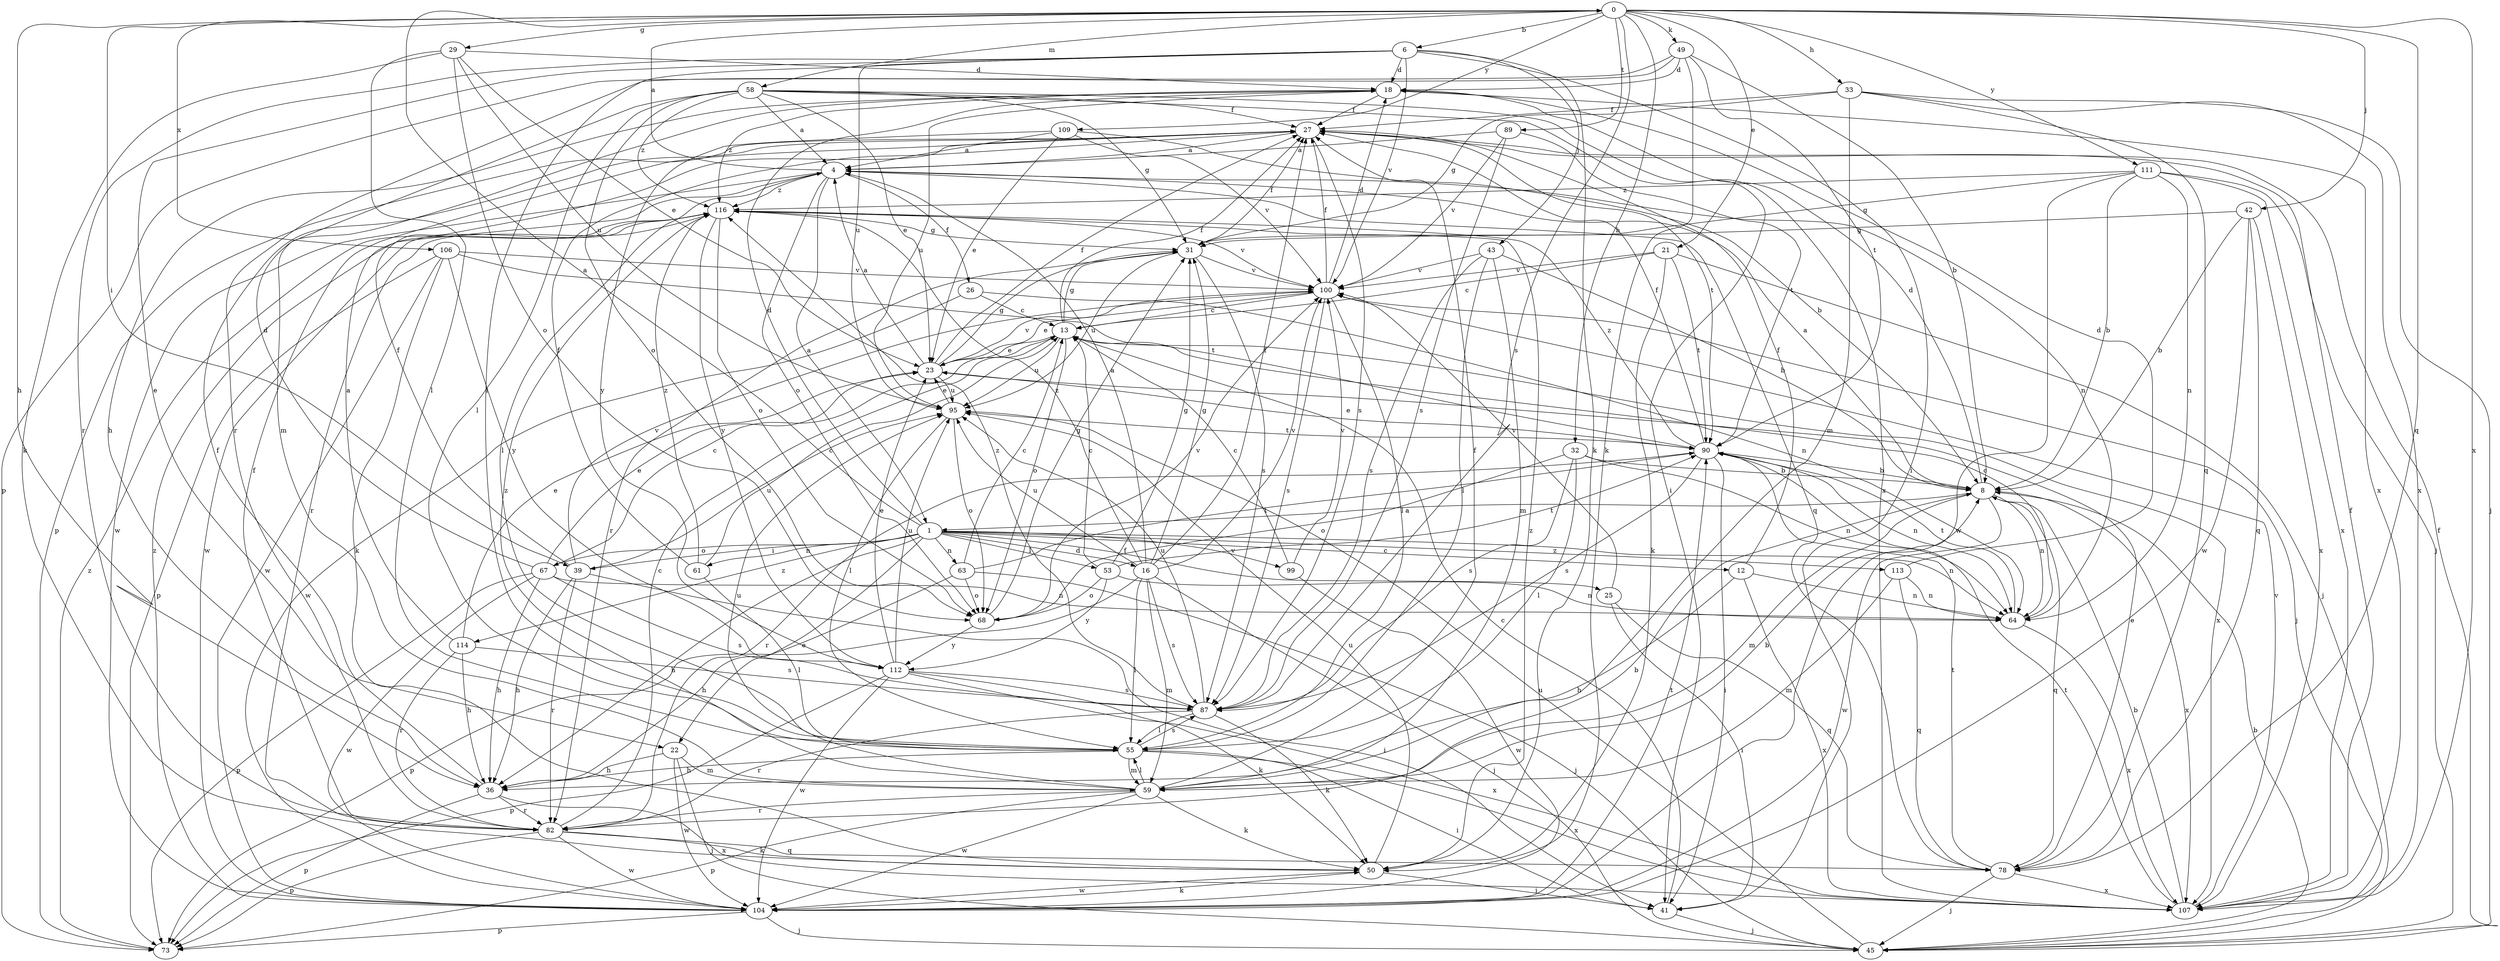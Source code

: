 strict digraph  {
0;
1;
4;
6;
8;
12;
13;
16;
18;
21;
22;
23;
25;
26;
27;
29;
31;
32;
33;
36;
39;
41;
42;
43;
45;
49;
50;
53;
55;
58;
59;
61;
63;
64;
67;
68;
73;
78;
82;
87;
89;
90;
95;
99;
100;
104;
106;
107;
109;
111;
112;
113;
114;
116;
0 -> 6  [label=b];
0 -> 21  [label=e];
0 -> 29  [label=g];
0 -> 32  [label=h];
0 -> 33  [label=h];
0 -> 36  [label=h];
0 -> 39  [label=i];
0 -> 42  [label=j];
0 -> 49  [label=k];
0 -> 58  [label=m];
0 -> 78  [label=q];
0 -> 87  [label=s];
0 -> 89  [label=t];
0 -> 106  [label=x];
0 -> 107  [label=x];
0 -> 109  [label=y];
0 -> 111  [label=y];
1 -> 0  [label=a];
1 -> 12  [label=c];
1 -> 16  [label=d];
1 -> 18  [label=d];
1 -> 22  [label=e];
1 -> 25  [label=f];
1 -> 36  [label=h];
1 -> 39  [label=i];
1 -> 53  [label=l];
1 -> 61  [label=n];
1 -> 63  [label=n];
1 -> 64  [label=n];
1 -> 67  [label=o];
1 -> 99  [label=v];
1 -> 113  [label=z];
1 -> 114  [label=z];
4 -> 0  [label=a];
4 -> 1  [label=a];
4 -> 26  [label=f];
4 -> 55  [label=l];
4 -> 64  [label=n];
4 -> 68  [label=o];
4 -> 78  [label=q];
4 -> 104  [label=w];
4 -> 116  [label=z];
6 -> 18  [label=d];
6 -> 22  [label=e];
6 -> 41  [label=i];
6 -> 43  [label=j];
6 -> 50  [label=k];
6 -> 55  [label=l];
6 -> 82  [label=r];
6 -> 95  [label=u];
6 -> 100  [label=v];
8 -> 1  [label=a];
8 -> 4  [label=a];
8 -> 18  [label=d];
8 -> 59  [label=m];
8 -> 64  [label=n];
8 -> 78  [label=q];
8 -> 104  [label=w];
8 -> 107  [label=x];
12 -> 27  [label=f];
12 -> 36  [label=h];
12 -> 64  [label=n];
12 -> 107  [label=x];
13 -> 23  [label=e];
13 -> 27  [label=f];
13 -> 31  [label=g];
13 -> 68  [label=o];
13 -> 95  [label=u];
13 -> 107  [label=x];
16 -> 4  [label=a];
16 -> 27  [label=f];
16 -> 31  [label=g];
16 -> 45  [label=j];
16 -> 55  [label=l];
16 -> 59  [label=m];
16 -> 73  [label=p];
16 -> 87  [label=s];
16 -> 95  [label=u];
16 -> 100  [label=v];
16 -> 116  [label=z];
18 -> 27  [label=f];
18 -> 36  [label=h];
18 -> 95  [label=u];
18 -> 107  [label=x];
18 -> 116  [label=z];
21 -> 13  [label=c];
21 -> 45  [label=j];
21 -> 50  [label=k];
21 -> 90  [label=t];
21 -> 100  [label=v];
22 -> 36  [label=h];
22 -> 45  [label=j];
22 -> 59  [label=m];
22 -> 104  [label=w];
23 -> 4  [label=a];
23 -> 27  [label=f];
23 -> 31  [label=g];
23 -> 95  [label=u];
23 -> 100  [label=v];
25 -> 41  [label=i];
25 -> 78  [label=q];
25 -> 100  [label=v];
26 -> 13  [label=c];
26 -> 64  [label=n];
26 -> 104  [label=w];
27 -> 4  [label=a];
27 -> 73  [label=p];
27 -> 87  [label=s];
27 -> 90  [label=t];
29 -> 18  [label=d];
29 -> 23  [label=e];
29 -> 50  [label=k];
29 -> 55  [label=l];
29 -> 68  [label=o];
29 -> 95  [label=u];
31 -> 27  [label=f];
31 -> 82  [label=r];
31 -> 87  [label=s];
31 -> 95  [label=u];
31 -> 100  [label=v];
32 -> 8  [label=b];
32 -> 55  [label=l];
32 -> 64  [label=n];
32 -> 68  [label=o];
32 -> 87  [label=s];
33 -> 27  [label=f];
33 -> 31  [label=g];
33 -> 45  [label=j];
33 -> 59  [label=m];
33 -> 78  [label=q];
33 -> 107  [label=x];
36 -> 27  [label=f];
36 -> 73  [label=p];
36 -> 82  [label=r];
36 -> 107  [label=x];
39 -> 27  [label=f];
39 -> 36  [label=h];
39 -> 41  [label=i];
39 -> 82  [label=r];
39 -> 95  [label=u];
39 -> 100  [label=v];
41 -> 13  [label=c];
41 -> 45  [label=j];
42 -> 8  [label=b];
42 -> 31  [label=g];
42 -> 78  [label=q];
42 -> 104  [label=w];
42 -> 107  [label=x];
43 -> 8  [label=b];
43 -> 55  [label=l];
43 -> 59  [label=m];
43 -> 87  [label=s];
43 -> 100  [label=v];
45 -> 8  [label=b];
45 -> 27  [label=f];
45 -> 95  [label=u];
49 -> 8  [label=b];
49 -> 18  [label=d];
49 -> 50  [label=k];
49 -> 73  [label=p];
49 -> 82  [label=r];
49 -> 90  [label=t];
50 -> 41  [label=i];
50 -> 95  [label=u];
50 -> 104  [label=w];
50 -> 116  [label=z];
53 -> 13  [label=c];
53 -> 31  [label=g];
53 -> 64  [label=n];
53 -> 68  [label=o];
53 -> 90  [label=t];
53 -> 112  [label=y];
55 -> 36  [label=h];
55 -> 41  [label=i];
55 -> 59  [label=m];
55 -> 87  [label=s];
55 -> 107  [label=x];
58 -> 4  [label=a];
58 -> 23  [label=e];
58 -> 27  [label=f];
58 -> 31  [label=g];
58 -> 41  [label=i];
58 -> 55  [label=l];
58 -> 59  [label=m];
58 -> 68  [label=o];
58 -> 107  [label=x];
58 -> 116  [label=z];
59 -> 8  [label=b];
59 -> 27  [label=f];
59 -> 50  [label=k];
59 -> 55  [label=l];
59 -> 73  [label=p];
59 -> 82  [label=r];
59 -> 95  [label=u];
59 -> 104  [label=w];
59 -> 116  [label=z];
61 -> 13  [label=c];
61 -> 27  [label=f];
61 -> 55  [label=l];
61 -> 116  [label=z];
63 -> 13  [label=c];
63 -> 36  [label=h];
63 -> 45  [label=j];
63 -> 68  [label=o];
63 -> 90  [label=t];
64 -> 13  [label=c];
64 -> 90  [label=t];
64 -> 107  [label=x];
67 -> 13  [label=c];
67 -> 18  [label=d];
67 -> 23  [label=e];
67 -> 36  [label=h];
67 -> 64  [label=n];
67 -> 73  [label=p];
67 -> 87  [label=s];
67 -> 104  [label=w];
68 -> 31  [label=g];
68 -> 100  [label=v];
68 -> 112  [label=y];
73 -> 116  [label=z];
78 -> 23  [label=e];
78 -> 45  [label=j];
78 -> 90  [label=t];
78 -> 107  [label=x];
82 -> 8  [label=b];
82 -> 13  [label=c];
82 -> 27  [label=f];
82 -> 50  [label=k];
82 -> 73  [label=p];
82 -> 78  [label=q];
82 -> 104  [label=w];
87 -> 50  [label=k];
87 -> 55  [label=l];
87 -> 82  [label=r];
87 -> 95  [label=u];
87 -> 116  [label=z];
89 -> 4  [label=a];
89 -> 87  [label=s];
89 -> 90  [label=t];
89 -> 100  [label=v];
90 -> 8  [label=b];
90 -> 23  [label=e];
90 -> 27  [label=f];
90 -> 41  [label=i];
90 -> 64  [label=n];
90 -> 82  [label=r];
90 -> 87  [label=s];
90 -> 116  [label=z];
95 -> 23  [label=e];
95 -> 55  [label=l];
95 -> 68  [label=o];
95 -> 90  [label=t];
99 -> 13  [label=c];
99 -> 100  [label=v];
99 -> 104  [label=w];
100 -> 13  [label=c];
100 -> 18  [label=d];
100 -> 23  [label=e];
100 -> 27  [label=f];
100 -> 45  [label=j];
100 -> 55  [label=l];
100 -> 87  [label=s];
104 -> 45  [label=j];
104 -> 50  [label=k];
104 -> 73  [label=p];
104 -> 90  [label=t];
104 -> 116  [label=z];
106 -> 50  [label=k];
106 -> 73  [label=p];
106 -> 90  [label=t];
106 -> 100  [label=v];
106 -> 104  [label=w];
106 -> 112  [label=y];
107 -> 8  [label=b];
107 -> 27  [label=f];
107 -> 90  [label=t];
107 -> 100  [label=v];
109 -> 4  [label=a];
109 -> 8  [label=b];
109 -> 23  [label=e];
109 -> 100  [label=v];
109 -> 112  [label=y];
111 -> 8  [label=b];
111 -> 31  [label=g];
111 -> 45  [label=j];
111 -> 64  [label=n];
111 -> 104  [label=w];
111 -> 107  [label=x];
111 -> 116  [label=z];
112 -> 23  [label=e];
112 -> 50  [label=k];
112 -> 73  [label=p];
112 -> 87  [label=s];
112 -> 95  [label=u];
112 -> 104  [label=w];
112 -> 107  [label=x];
113 -> 18  [label=d];
113 -> 59  [label=m];
113 -> 64  [label=n];
113 -> 78  [label=q];
114 -> 4  [label=a];
114 -> 23  [label=e];
114 -> 36  [label=h];
114 -> 82  [label=r];
114 -> 87  [label=s];
116 -> 31  [label=g];
116 -> 68  [label=o];
116 -> 82  [label=r];
116 -> 100  [label=v];
116 -> 104  [label=w];
116 -> 112  [label=y];
}
